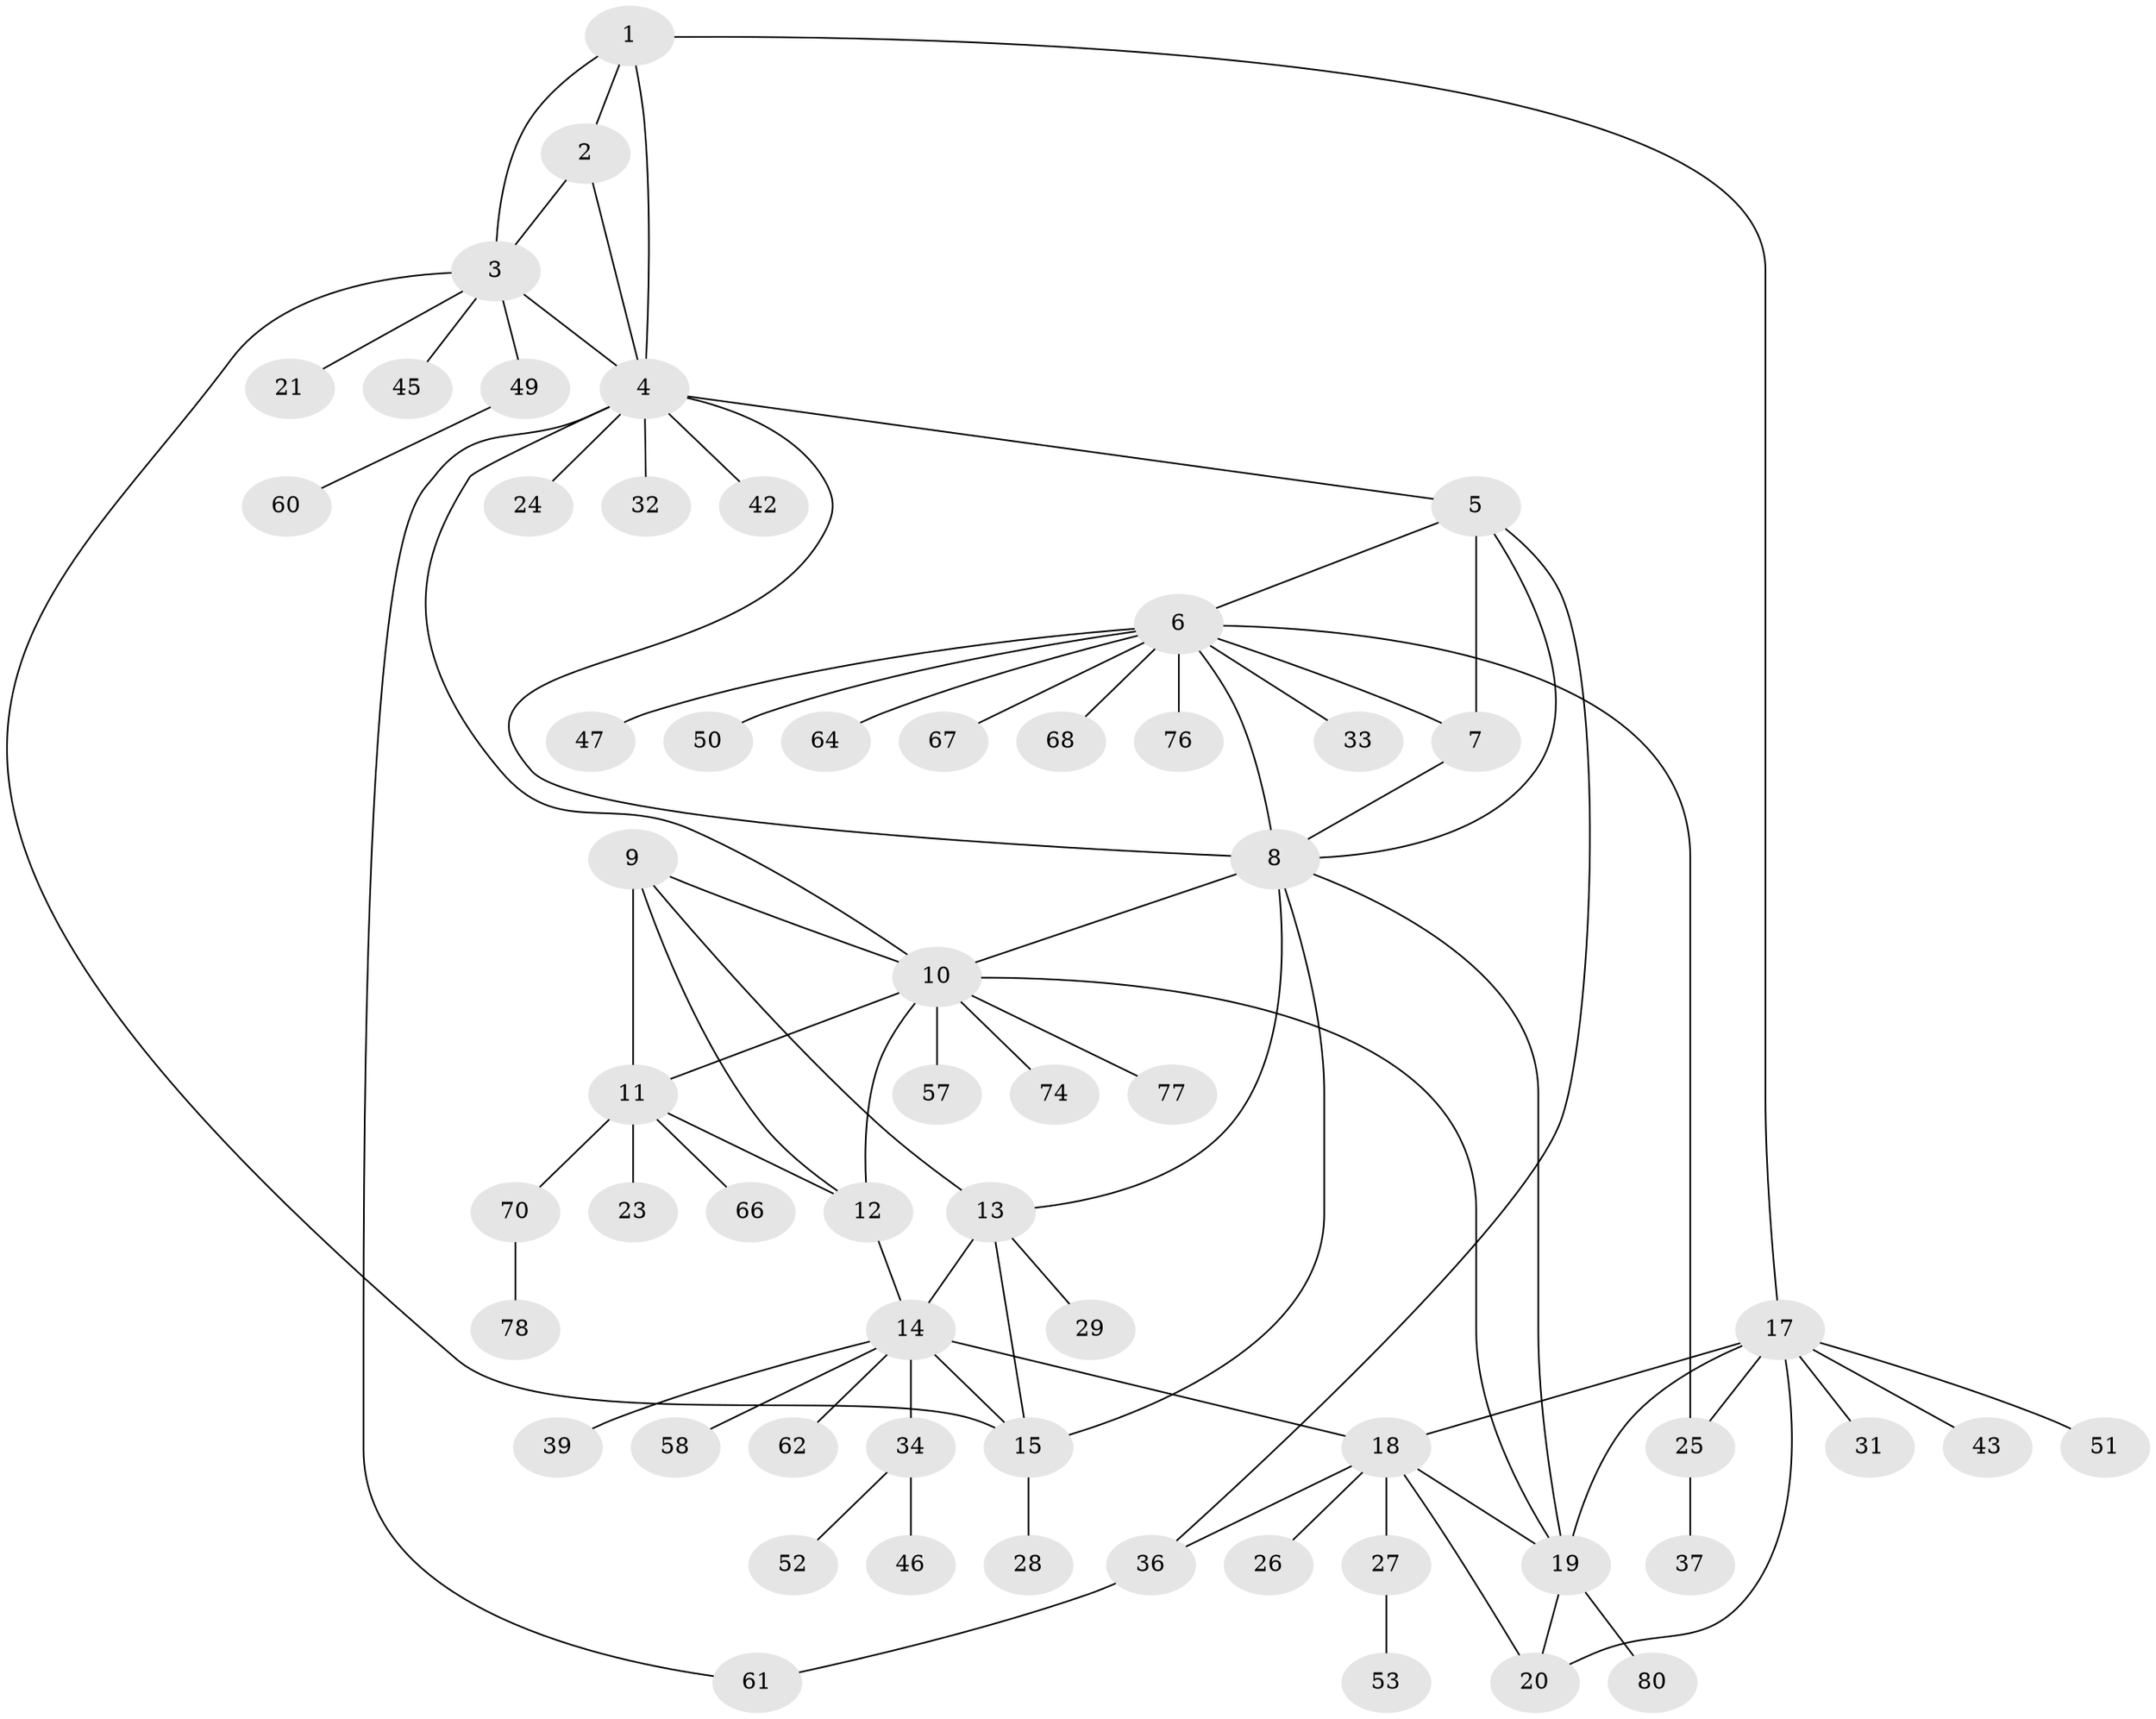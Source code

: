 // Generated by graph-tools (version 1.1) at 2025/52/02/27/25 19:52:21]
// undirected, 59 vertices, 83 edges
graph export_dot {
graph [start="1"]
  node [color=gray90,style=filled];
  1 [super="+30"];
  2 [super="+35"];
  3 [super="+41"];
  4 [super="+55"];
  5 [super="+72"];
  6 [super="+40"];
  7 [super="+65"];
  8;
  9;
  10 [super="+48"];
  11 [super="+63"];
  12 [super="+56"];
  13 [super="+69"];
  14 [super="+16"];
  15 [super="+44"];
  17 [super="+75"];
  18 [super="+73"];
  19 [super="+22"];
  20;
  21;
  23;
  24 [super="+79"];
  25 [super="+38"];
  26;
  27;
  28;
  29;
  31;
  32;
  33;
  34;
  36;
  37;
  39;
  42;
  43;
  45;
  46;
  47;
  49;
  50 [super="+59"];
  51;
  52;
  53 [super="+54"];
  57;
  58;
  60;
  61 [super="+71"];
  62;
  64;
  66;
  67;
  68;
  70;
  74;
  76;
  77;
  78;
  80;
  1 -- 2;
  1 -- 3;
  1 -- 4;
  1 -- 17;
  2 -- 3;
  2 -- 4;
  3 -- 4;
  3 -- 15;
  3 -- 21;
  3 -- 45;
  3 -- 49;
  4 -- 5;
  4 -- 10;
  4 -- 24;
  4 -- 32;
  4 -- 42;
  4 -- 61;
  4 -- 8;
  5 -- 6;
  5 -- 7;
  5 -- 8;
  5 -- 36;
  6 -- 7;
  6 -- 8;
  6 -- 25;
  6 -- 33;
  6 -- 47;
  6 -- 50;
  6 -- 64;
  6 -- 67;
  6 -- 68;
  6 -- 76;
  7 -- 8;
  8 -- 10;
  8 -- 13;
  8 -- 19;
  8 -- 15;
  9 -- 10;
  9 -- 11;
  9 -- 12;
  9 -- 13;
  10 -- 11;
  10 -- 12;
  10 -- 19;
  10 -- 57;
  10 -- 74;
  10 -- 77;
  11 -- 12;
  11 -- 23;
  11 -- 66;
  11 -- 70;
  12 -- 14;
  13 -- 14 [weight=2];
  13 -- 15;
  13 -- 29;
  14 -- 15 [weight=2];
  14 -- 34;
  14 -- 62;
  14 -- 18;
  14 -- 39;
  14 -- 58;
  15 -- 28;
  17 -- 18;
  17 -- 19;
  17 -- 20;
  17 -- 31;
  17 -- 43;
  17 -- 51;
  17 -- 25;
  18 -- 19;
  18 -- 20;
  18 -- 26;
  18 -- 27;
  18 -- 36;
  19 -- 20;
  19 -- 80;
  25 -- 37;
  27 -- 53;
  34 -- 46;
  34 -- 52;
  36 -- 61;
  49 -- 60;
  70 -- 78;
}
